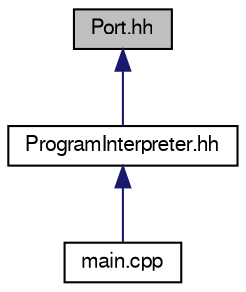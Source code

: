 digraph "Port.hh"
{
  edge [fontname="FreeSans",fontsize="10",labelfontname="FreeSans",labelfontsize="10"];
  node [fontname="FreeSans",fontsize="10",shape=record];
  Node1 [label="Port.hh",height=0.2,width=0.4,color="black", fillcolor="grey75", style="filled", fontcolor="black"];
  Node1 -> Node2 [dir="back",color="midnightblue",fontsize="10",style="solid",fontname="FreeSans"];
  Node2 [label="ProgramInterpreter.hh",height=0.2,width=0.4,color="black", fillcolor="white", style="filled",URL="$ProgramInterpreter_8hh.html"];
  Node2 -> Node3 [dir="back",color="midnightblue",fontsize="10",style="solid",fontname="FreeSans"];
  Node3 [label="main.cpp",height=0.2,width=0.4,color="black", fillcolor="white", style="filled",URL="$main_8cpp.html"];
}
